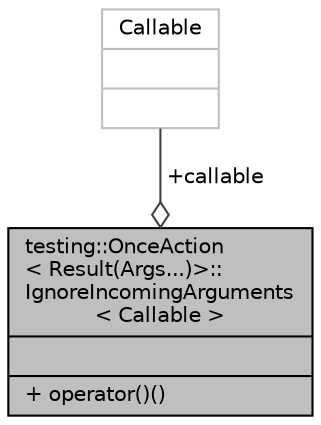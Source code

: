 digraph "testing::OnceAction&lt; Result(Args...)&gt;::IgnoreIncomingArguments&lt; Callable &gt;"
{
 // LATEX_PDF_SIZE
  bgcolor="transparent";
  edge [fontname="Helvetica",fontsize="10",labelfontname="Helvetica",labelfontsize="10"];
  node [fontname="Helvetica",fontsize="10",shape=record];
  Node1 [label="{testing::OnceAction\l\< Result(Args...)\>::\lIgnoreIncomingArguments\l\< Callable \>\n||+ operator()()\l}",height=0.2,width=0.4,color="black", fillcolor="grey75", style="filled", fontcolor="black",tooltip=" "];
  Node2 -> Node1 [color="grey25",fontsize="10",style="solid",label=" +callable" ,arrowhead="odiamond",fontname="Helvetica"];
  Node2 [label="{Callable\n||}",height=0.2,width=0.4,color="grey75",tooltip=" "];
}
